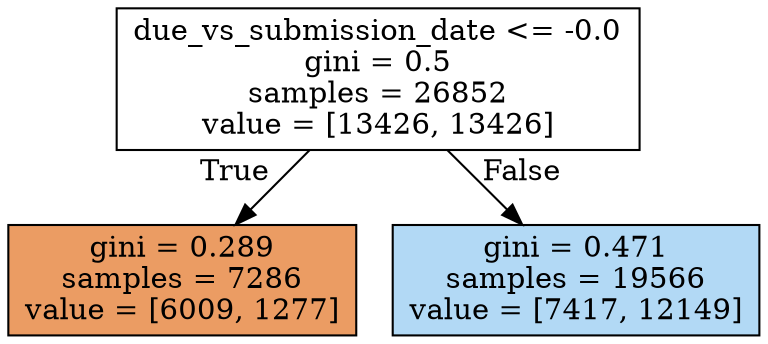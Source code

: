 digraph Tree {
node [shape=box, style="filled", color="black"] ;
0 [label="due_vs_submission_date <= -0.0\ngini = 0.5\nsamples = 26852\nvalue = [13426, 13426]", fillcolor="#e5813900"] ;
1 [label="gini = 0.289\nsamples = 7286\nvalue = [6009, 1277]", fillcolor="#e58139c9"] ;
0 -> 1 [labeldistance=2.5, labelangle=45, headlabel="True"] ;
2 [label="gini = 0.471\nsamples = 19566\nvalue = [7417, 12149]", fillcolor="#399de563"] ;
0 -> 2 [labeldistance=2.5, labelangle=-45, headlabel="False"] ;
}
